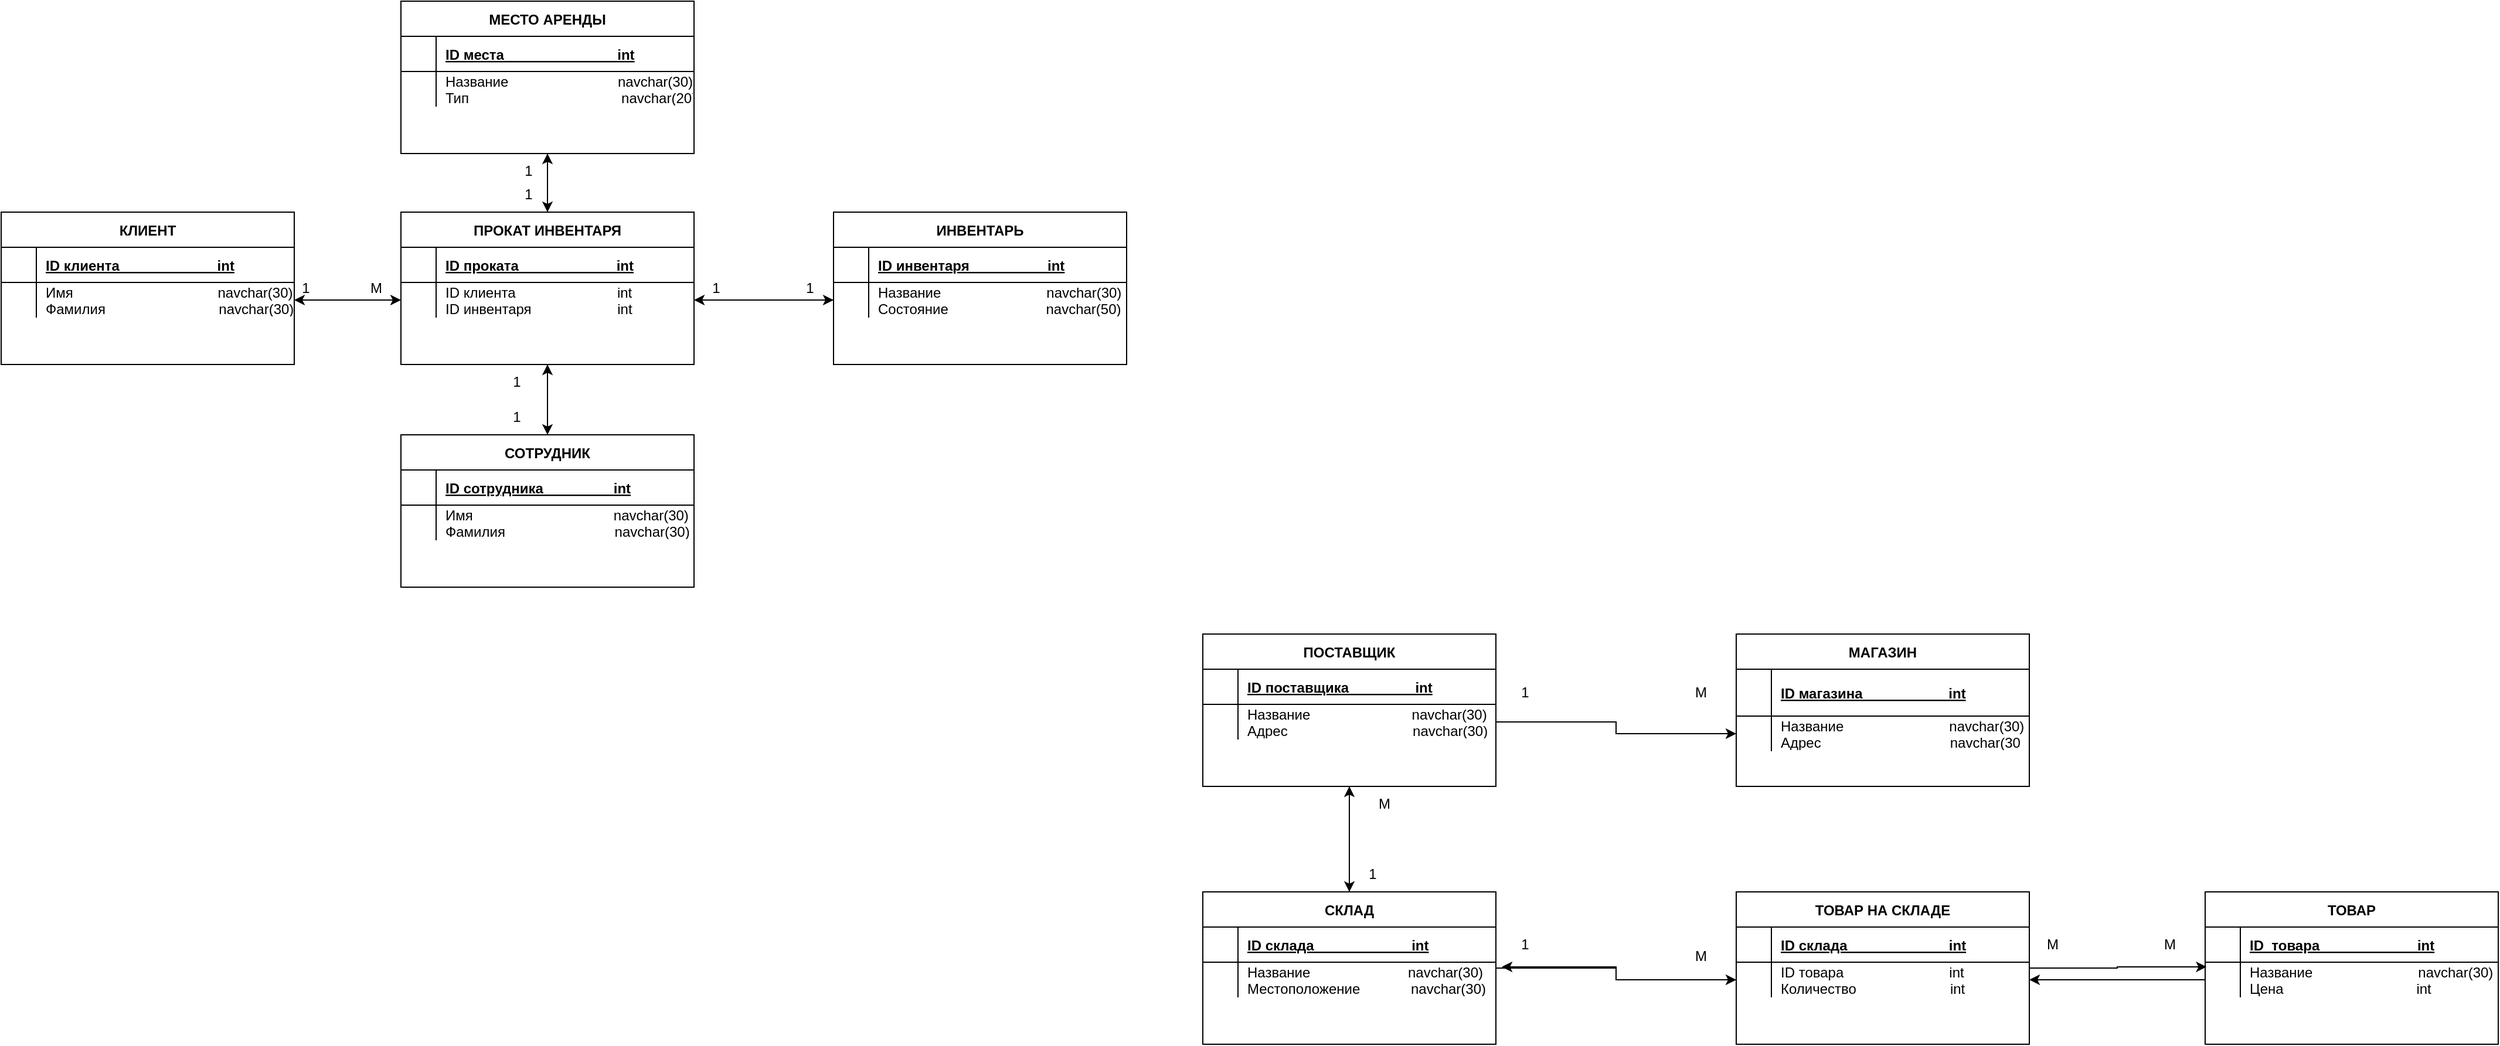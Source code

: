 <mxfile version="23.1.5" type="github">
  <diagram id="R2lEEEUBdFMjLlhIrx00" name="Page-1">
    <mxGraphModel dx="1222" dy="715" grid="1" gridSize="10" guides="1" tooltips="1" connect="1" arrows="1" fold="1" page="1" pageScale="1" pageWidth="850" pageHeight="1100" math="0" shadow="0" extFonts="Permanent Marker^https://fonts.googleapis.com/css?family=Permanent+Marker">
      <root>
        <mxCell id="0" />
        <mxCell id="1" parent="0" />
        <mxCell id="Lk2fwv1BRLPmXmLJp0RR-31" style="edgeStyle=orthogonalEdgeStyle;rounded=0;orthogonalLoop=1;jettySize=auto;html=1;entryX=0.5;entryY=1;entryDx=0;entryDy=0;" edge="1" parent="1" source="C-vyLk0tnHw3VtMMgP7b-23" target="Lk2fwv1BRLPmXmLJp0RR-22">
          <mxGeometry relative="1" as="geometry" />
        </mxCell>
        <mxCell id="Lk2fwv1BRLPmXmLJp0RR-32" style="edgeStyle=orthogonalEdgeStyle;rounded=0;orthogonalLoop=1;jettySize=auto;html=1;entryX=0.5;entryY=0;entryDx=0;entryDy=0;" edge="1" parent="1" source="C-vyLk0tnHw3VtMMgP7b-23" target="Lk2fwv1BRLPmXmLJp0RR-1">
          <mxGeometry relative="1" as="geometry" />
        </mxCell>
        <mxCell id="C-vyLk0tnHw3VtMMgP7b-23" value="ПРОКАТ ИНВЕНТАРЯ" style="shape=table;startSize=30;container=1;collapsible=1;childLayout=tableLayout;fixedRows=1;rowLines=0;fontStyle=1;align=center;resizeLast=1;" parent="1" vertex="1">
          <mxGeometry x="341" y="220" width="250" height="130" as="geometry" />
        </mxCell>
        <mxCell id="C-vyLk0tnHw3VtMMgP7b-24" value="" style="shape=partialRectangle;collapsible=0;dropTarget=0;pointerEvents=0;fillColor=none;points=[[0,0.5],[1,0.5]];portConstraint=eastwest;top=0;left=0;right=0;bottom=1;" parent="C-vyLk0tnHw3VtMMgP7b-23" vertex="1">
          <mxGeometry y="30" width="250" height="30" as="geometry" />
        </mxCell>
        <mxCell id="C-vyLk0tnHw3VtMMgP7b-25" value="" style="shape=partialRectangle;overflow=hidden;connectable=0;fillColor=none;top=0;left=0;bottom=0;right=0;fontStyle=1;" parent="C-vyLk0tnHw3VtMMgP7b-24" vertex="1">
          <mxGeometry width="30" height="30" as="geometry">
            <mxRectangle width="30" height="30" as="alternateBounds" />
          </mxGeometry>
        </mxCell>
        <mxCell id="C-vyLk0tnHw3VtMMgP7b-26" value="ID проката                         int" style="shape=partialRectangle;overflow=hidden;connectable=0;fillColor=none;top=0;left=0;bottom=0;right=0;align=left;spacingLeft=6;fontStyle=5;" parent="C-vyLk0tnHw3VtMMgP7b-24" vertex="1">
          <mxGeometry x="30" width="220" height="30" as="geometry">
            <mxRectangle width="220" height="30" as="alternateBounds" />
          </mxGeometry>
        </mxCell>
        <mxCell id="C-vyLk0tnHw3VtMMgP7b-27" value="" style="shape=partialRectangle;collapsible=0;dropTarget=0;pointerEvents=0;fillColor=none;points=[[0,0.5],[1,0.5]];portConstraint=eastwest;top=0;left=0;right=0;bottom=0;" parent="C-vyLk0tnHw3VtMMgP7b-23" vertex="1">
          <mxGeometry y="60" width="250" height="30" as="geometry" />
        </mxCell>
        <mxCell id="C-vyLk0tnHw3VtMMgP7b-28" value="" style="shape=partialRectangle;overflow=hidden;connectable=0;fillColor=none;top=0;left=0;bottom=0;right=0;" parent="C-vyLk0tnHw3VtMMgP7b-27" vertex="1">
          <mxGeometry width="30" height="30" as="geometry">
            <mxRectangle width="30" height="30" as="alternateBounds" />
          </mxGeometry>
        </mxCell>
        <mxCell id="C-vyLk0tnHw3VtMMgP7b-29" value="ID клиента                          int&#xa;ID инвентаря                      int&#xa;Дата начала                       date&#xa;Дата окончания                  date" style="shape=partialRectangle;overflow=hidden;connectable=0;fillColor=none;top=0;left=0;bottom=0;right=0;align=left;spacingLeft=6;" parent="C-vyLk0tnHw3VtMMgP7b-27" vertex="1">
          <mxGeometry x="30" width="220" height="30" as="geometry">
            <mxRectangle width="220" height="30" as="alternateBounds" />
          </mxGeometry>
        </mxCell>
        <mxCell id="Lk2fwv1BRLPmXmLJp0RR-36" style="edgeStyle=orthogonalEdgeStyle;rounded=0;orthogonalLoop=1;jettySize=auto;html=1;entryX=0.5;entryY=1;entryDx=0;entryDy=0;" edge="1" parent="1" source="Lk2fwv1BRLPmXmLJp0RR-1" target="C-vyLk0tnHw3VtMMgP7b-23">
          <mxGeometry relative="1" as="geometry" />
        </mxCell>
        <mxCell id="Lk2fwv1BRLPmXmLJp0RR-1" value="СОТРУДНИК" style="shape=table;startSize=30;container=1;collapsible=1;childLayout=tableLayout;fixedRows=1;rowLines=0;fontStyle=1;align=center;resizeLast=1;" vertex="1" parent="1">
          <mxGeometry x="341" y="410" width="250" height="130" as="geometry" />
        </mxCell>
        <mxCell id="Lk2fwv1BRLPmXmLJp0RR-2" value="" style="shape=partialRectangle;collapsible=0;dropTarget=0;pointerEvents=0;fillColor=none;points=[[0,0.5],[1,0.5]];portConstraint=eastwest;top=0;left=0;right=0;bottom=1;" vertex="1" parent="Lk2fwv1BRLPmXmLJp0RR-1">
          <mxGeometry y="30" width="250" height="30" as="geometry" />
        </mxCell>
        <mxCell id="Lk2fwv1BRLPmXmLJp0RR-3" value="" style="shape=partialRectangle;overflow=hidden;connectable=0;fillColor=none;top=0;left=0;bottom=0;right=0;fontStyle=1;" vertex="1" parent="Lk2fwv1BRLPmXmLJp0RR-2">
          <mxGeometry width="30" height="30" as="geometry">
            <mxRectangle width="30" height="30" as="alternateBounds" />
          </mxGeometry>
        </mxCell>
        <mxCell id="Lk2fwv1BRLPmXmLJp0RR-4" value="ID сотрудника                  int" style="shape=partialRectangle;overflow=hidden;connectable=0;fillColor=none;top=0;left=0;bottom=0;right=0;align=left;spacingLeft=6;fontStyle=5;" vertex="1" parent="Lk2fwv1BRLPmXmLJp0RR-2">
          <mxGeometry x="30" width="220" height="30" as="geometry">
            <mxRectangle width="220" height="30" as="alternateBounds" />
          </mxGeometry>
        </mxCell>
        <mxCell id="Lk2fwv1BRLPmXmLJp0RR-5" value="" style="shape=partialRectangle;collapsible=0;dropTarget=0;pointerEvents=0;fillColor=none;points=[[0,0.5],[1,0.5]];portConstraint=eastwest;top=0;left=0;right=0;bottom=0;" vertex="1" parent="Lk2fwv1BRLPmXmLJp0RR-1">
          <mxGeometry y="60" width="250" height="30" as="geometry" />
        </mxCell>
        <mxCell id="Lk2fwv1BRLPmXmLJp0RR-6" value="" style="shape=partialRectangle;overflow=hidden;connectable=0;fillColor=none;top=0;left=0;bottom=0;right=0;" vertex="1" parent="Lk2fwv1BRLPmXmLJp0RR-5">
          <mxGeometry width="30" height="30" as="geometry">
            <mxRectangle width="30" height="30" as="alternateBounds" />
          </mxGeometry>
        </mxCell>
        <mxCell id="Lk2fwv1BRLPmXmLJp0RR-7" value="Имя                                    navchar(30)&#xa;Фамилия                            navchar(30)&#xa;Должность                         navchar(50)&#xa;Телефон                             navchar(11)" style="shape=partialRectangle;overflow=hidden;connectable=0;fillColor=none;top=0;left=0;bottom=0;right=0;align=left;spacingLeft=6;" vertex="1" parent="Lk2fwv1BRLPmXmLJp0RR-5">
          <mxGeometry x="30" width="220" height="30" as="geometry">
            <mxRectangle width="220" height="30" as="alternateBounds" />
          </mxGeometry>
        </mxCell>
        <mxCell id="Lk2fwv1BRLPmXmLJp0RR-8" value="ИНВЕНТАРЬ" style="shape=table;startSize=30;container=1;collapsible=1;childLayout=tableLayout;fixedRows=1;rowLines=0;fontStyle=1;align=center;resizeLast=1;" vertex="1" parent="1">
          <mxGeometry x="710" y="220" width="250" height="130" as="geometry" />
        </mxCell>
        <mxCell id="Lk2fwv1BRLPmXmLJp0RR-9" value="" style="shape=partialRectangle;collapsible=0;dropTarget=0;pointerEvents=0;fillColor=none;points=[[0,0.5],[1,0.5]];portConstraint=eastwest;top=0;left=0;right=0;bottom=1;" vertex="1" parent="Lk2fwv1BRLPmXmLJp0RR-8">
          <mxGeometry y="30" width="250" height="30" as="geometry" />
        </mxCell>
        <mxCell id="Lk2fwv1BRLPmXmLJp0RR-10" value="" style="shape=partialRectangle;overflow=hidden;connectable=0;fillColor=none;top=0;left=0;bottom=0;right=0;fontStyle=1;" vertex="1" parent="Lk2fwv1BRLPmXmLJp0RR-9">
          <mxGeometry width="30" height="30" as="geometry">
            <mxRectangle width="30" height="30" as="alternateBounds" />
          </mxGeometry>
        </mxCell>
        <mxCell id="Lk2fwv1BRLPmXmLJp0RR-11" value="ID инвентаря                    int" style="shape=partialRectangle;overflow=hidden;connectable=0;fillColor=none;top=0;left=0;bottom=0;right=0;align=left;spacingLeft=6;fontStyle=5;" vertex="1" parent="Lk2fwv1BRLPmXmLJp0RR-9">
          <mxGeometry x="30" width="220" height="30" as="geometry">
            <mxRectangle width="220" height="30" as="alternateBounds" />
          </mxGeometry>
        </mxCell>
        <mxCell id="Lk2fwv1BRLPmXmLJp0RR-12" value="" style="shape=partialRectangle;collapsible=0;dropTarget=0;pointerEvents=0;fillColor=none;points=[[0,0.5],[1,0.5]];portConstraint=eastwest;top=0;left=0;right=0;bottom=0;" vertex="1" parent="Lk2fwv1BRLPmXmLJp0RR-8">
          <mxGeometry y="60" width="250" height="30" as="geometry" />
        </mxCell>
        <mxCell id="Lk2fwv1BRLPmXmLJp0RR-13" value="" style="shape=partialRectangle;overflow=hidden;connectable=0;fillColor=none;top=0;left=0;bottom=0;right=0;" vertex="1" parent="Lk2fwv1BRLPmXmLJp0RR-12">
          <mxGeometry width="30" height="30" as="geometry">
            <mxRectangle width="30" height="30" as="alternateBounds" />
          </mxGeometry>
        </mxCell>
        <mxCell id="Lk2fwv1BRLPmXmLJp0RR-14" value="Название                           navchar(30)&#xa;Состояние                         navchar(50)&#xa;Стоимость                         int" style="shape=partialRectangle;overflow=hidden;connectable=0;fillColor=none;top=0;left=0;bottom=0;right=0;align=left;spacingLeft=6;" vertex="1" parent="Lk2fwv1BRLPmXmLJp0RR-12">
          <mxGeometry x="30" width="220" height="30" as="geometry">
            <mxRectangle width="220" height="30" as="alternateBounds" />
          </mxGeometry>
        </mxCell>
        <mxCell id="Lk2fwv1BRLPmXmLJp0RR-15" value="КЛИЕНТ" style="shape=table;startSize=30;container=1;collapsible=1;childLayout=tableLayout;fixedRows=1;rowLines=0;fontStyle=1;align=center;resizeLast=1;" vertex="1" parent="1">
          <mxGeometry y="220" width="250" height="130" as="geometry" />
        </mxCell>
        <mxCell id="Lk2fwv1BRLPmXmLJp0RR-16" value="" style="shape=partialRectangle;collapsible=0;dropTarget=0;pointerEvents=0;fillColor=none;points=[[0,0.5],[1,0.5]];portConstraint=eastwest;top=0;left=0;right=0;bottom=1;" vertex="1" parent="Lk2fwv1BRLPmXmLJp0RR-15">
          <mxGeometry y="30" width="250" height="30" as="geometry" />
        </mxCell>
        <mxCell id="Lk2fwv1BRLPmXmLJp0RR-17" value="" style="shape=partialRectangle;overflow=hidden;connectable=0;fillColor=none;top=0;left=0;bottom=0;right=0;fontStyle=1;" vertex="1" parent="Lk2fwv1BRLPmXmLJp0RR-16">
          <mxGeometry width="30" height="30" as="geometry">
            <mxRectangle width="30" height="30" as="alternateBounds" />
          </mxGeometry>
        </mxCell>
        <mxCell id="Lk2fwv1BRLPmXmLJp0RR-18" value="ID клиента                         int" style="shape=partialRectangle;overflow=hidden;connectable=0;fillColor=none;top=0;left=0;bottom=0;right=0;align=left;spacingLeft=6;fontStyle=5;" vertex="1" parent="Lk2fwv1BRLPmXmLJp0RR-16">
          <mxGeometry x="30" width="220" height="30" as="geometry">
            <mxRectangle width="220" height="30" as="alternateBounds" />
          </mxGeometry>
        </mxCell>
        <mxCell id="Lk2fwv1BRLPmXmLJp0RR-19" value="" style="shape=partialRectangle;collapsible=0;dropTarget=0;pointerEvents=0;fillColor=none;points=[[0,0.5],[1,0.5]];portConstraint=eastwest;top=0;left=0;right=0;bottom=0;" vertex="1" parent="Lk2fwv1BRLPmXmLJp0RR-15">
          <mxGeometry y="60" width="250" height="30" as="geometry" />
        </mxCell>
        <mxCell id="Lk2fwv1BRLPmXmLJp0RR-20" value="" style="shape=partialRectangle;overflow=hidden;connectable=0;fillColor=none;top=0;left=0;bottom=0;right=0;" vertex="1" parent="Lk2fwv1BRLPmXmLJp0RR-19">
          <mxGeometry width="30" height="30" as="geometry">
            <mxRectangle width="30" height="30" as="alternateBounds" />
          </mxGeometry>
        </mxCell>
        <mxCell id="Lk2fwv1BRLPmXmLJp0RR-21" value="Имя                                     navchar(30)&#xa;Фамилия                             navchar(30)&#xa;Адрес                                  navchar(30)&#xa;Телефон                              navchar(11)" style="shape=partialRectangle;overflow=hidden;connectable=0;fillColor=none;top=0;left=0;bottom=0;right=0;align=left;spacingLeft=6;" vertex="1" parent="Lk2fwv1BRLPmXmLJp0RR-19">
          <mxGeometry x="30" width="220" height="30" as="geometry">
            <mxRectangle width="220" height="30" as="alternateBounds" />
          </mxGeometry>
        </mxCell>
        <mxCell id="Lk2fwv1BRLPmXmLJp0RR-34" style="edgeStyle=orthogonalEdgeStyle;rounded=0;orthogonalLoop=1;jettySize=auto;html=1;exitX=0.5;exitY=1;exitDx=0;exitDy=0;" edge="1" parent="1" source="Lk2fwv1BRLPmXmLJp0RR-22">
          <mxGeometry relative="1" as="geometry">
            <mxPoint x="466" y="220" as="targetPoint" />
          </mxGeometry>
        </mxCell>
        <mxCell id="Lk2fwv1BRLPmXmLJp0RR-22" value="МЕСТО АРЕНДЫ" style="shape=table;startSize=30;container=1;collapsible=1;childLayout=tableLayout;fixedRows=1;rowLines=0;fontStyle=1;align=center;resizeLast=1;" vertex="1" parent="1">
          <mxGeometry x="341" y="40" width="250" height="130" as="geometry" />
        </mxCell>
        <mxCell id="Lk2fwv1BRLPmXmLJp0RR-23" value="" style="shape=partialRectangle;collapsible=0;dropTarget=0;pointerEvents=0;fillColor=none;points=[[0,0.5],[1,0.5]];portConstraint=eastwest;top=0;left=0;right=0;bottom=1;" vertex="1" parent="Lk2fwv1BRLPmXmLJp0RR-22">
          <mxGeometry y="30" width="250" height="30" as="geometry" />
        </mxCell>
        <mxCell id="Lk2fwv1BRLPmXmLJp0RR-24" value="" style="shape=partialRectangle;overflow=hidden;connectable=0;fillColor=none;top=0;left=0;bottom=0;right=0;fontStyle=1;" vertex="1" parent="Lk2fwv1BRLPmXmLJp0RR-23">
          <mxGeometry width="30" height="30" as="geometry">
            <mxRectangle width="30" height="30" as="alternateBounds" />
          </mxGeometry>
        </mxCell>
        <mxCell id="Lk2fwv1BRLPmXmLJp0RR-25" value="ID места                             int" style="shape=partialRectangle;overflow=hidden;connectable=0;fillColor=none;top=0;left=0;bottom=0;right=0;align=left;spacingLeft=6;fontStyle=5;" vertex="1" parent="Lk2fwv1BRLPmXmLJp0RR-23">
          <mxGeometry x="30" width="220" height="30" as="geometry">
            <mxRectangle width="220" height="30" as="alternateBounds" />
          </mxGeometry>
        </mxCell>
        <mxCell id="Lk2fwv1BRLPmXmLJp0RR-26" value="" style="shape=partialRectangle;collapsible=0;dropTarget=0;pointerEvents=0;fillColor=none;points=[[0,0.5],[1,0.5]];portConstraint=eastwest;top=0;left=0;right=0;bottom=0;" vertex="1" parent="Lk2fwv1BRLPmXmLJp0RR-22">
          <mxGeometry y="60" width="250" height="30" as="geometry" />
        </mxCell>
        <mxCell id="Lk2fwv1BRLPmXmLJp0RR-27" value="" style="shape=partialRectangle;overflow=hidden;connectable=0;fillColor=none;top=0;left=0;bottom=0;right=0;" vertex="1" parent="Lk2fwv1BRLPmXmLJp0RR-26">
          <mxGeometry width="30" height="30" as="geometry">
            <mxRectangle width="30" height="30" as="alternateBounds" />
          </mxGeometry>
        </mxCell>
        <mxCell id="Lk2fwv1BRLPmXmLJp0RR-28" value="Название                            navchar(30)&#xa;Тип                                       navchar(20)&#xa;Стоимость аренды              int" style="shape=partialRectangle;overflow=hidden;connectable=0;fillColor=none;top=0;left=0;bottom=0;right=0;align=left;spacingLeft=6;" vertex="1" parent="Lk2fwv1BRLPmXmLJp0RR-26">
          <mxGeometry x="30" width="220" height="30" as="geometry">
            <mxRectangle width="220" height="30" as="alternateBounds" />
          </mxGeometry>
        </mxCell>
        <mxCell id="Lk2fwv1BRLPmXmLJp0RR-29" style="edgeStyle=orthogonalEdgeStyle;rounded=0;orthogonalLoop=1;jettySize=auto;html=1;entryX=0;entryY=0.5;entryDx=0;entryDy=0;" edge="1" parent="1" source="Lk2fwv1BRLPmXmLJp0RR-19" target="C-vyLk0tnHw3VtMMgP7b-27">
          <mxGeometry relative="1" as="geometry" />
        </mxCell>
        <mxCell id="Lk2fwv1BRLPmXmLJp0RR-30" style="edgeStyle=orthogonalEdgeStyle;rounded=0;orthogonalLoop=1;jettySize=auto;html=1;" edge="1" parent="1" source="C-vyLk0tnHw3VtMMgP7b-27" target="Lk2fwv1BRLPmXmLJp0RR-12">
          <mxGeometry relative="1" as="geometry" />
        </mxCell>
        <mxCell id="Lk2fwv1BRLPmXmLJp0RR-33" style="edgeStyle=orthogonalEdgeStyle;rounded=0;orthogonalLoop=1;jettySize=auto;html=1;entryX=1;entryY=0.5;entryDx=0;entryDy=0;" edge="1" parent="1" source="C-vyLk0tnHw3VtMMgP7b-27" target="Lk2fwv1BRLPmXmLJp0RR-19">
          <mxGeometry relative="1" as="geometry" />
        </mxCell>
        <mxCell id="Lk2fwv1BRLPmXmLJp0RR-35" style="edgeStyle=orthogonalEdgeStyle;rounded=0;orthogonalLoop=1;jettySize=auto;html=1;entryX=1;entryY=0.5;entryDx=0;entryDy=0;" edge="1" parent="1" source="Lk2fwv1BRLPmXmLJp0RR-12" target="C-vyLk0tnHw3VtMMgP7b-27">
          <mxGeometry relative="1" as="geometry" />
        </mxCell>
        <mxCell id="Lk2fwv1BRLPmXmLJp0RR-83" style="edgeStyle=orthogonalEdgeStyle;rounded=0;orthogonalLoop=1;jettySize=auto;html=1;entryX=0.5;entryY=0;entryDx=0;entryDy=0;" edge="1" parent="1" source="Lk2fwv1BRLPmXmLJp0RR-44" target="Lk2fwv1BRLPmXmLJp0RR-58">
          <mxGeometry relative="1" as="geometry" />
        </mxCell>
        <mxCell id="Lk2fwv1BRLPmXmLJp0RR-44" value="ПОСТАВЩИК" style="shape=table;startSize=30;container=1;collapsible=1;childLayout=tableLayout;fixedRows=1;rowLines=0;fontStyle=1;align=center;resizeLast=1;" vertex="1" parent="1">
          <mxGeometry x="1025" y="580" width="250" height="130" as="geometry" />
        </mxCell>
        <mxCell id="Lk2fwv1BRLPmXmLJp0RR-45" value="" style="shape=partialRectangle;collapsible=0;dropTarget=0;pointerEvents=0;fillColor=none;points=[[0,0.5],[1,0.5]];portConstraint=eastwest;top=0;left=0;right=0;bottom=1;" vertex="1" parent="Lk2fwv1BRLPmXmLJp0RR-44">
          <mxGeometry y="30" width="250" height="30" as="geometry" />
        </mxCell>
        <mxCell id="Lk2fwv1BRLPmXmLJp0RR-46" value="" style="shape=partialRectangle;overflow=hidden;connectable=0;fillColor=none;top=0;left=0;bottom=0;right=0;fontStyle=1;" vertex="1" parent="Lk2fwv1BRLPmXmLJp0RR-45">
          <mxGeometry width="30" height="30" as="geometry">
            <mxRectangle width="30" height="30" as="alternateBounds" />
          </mxGeometry>
        </mxCell>
        <mxCell id="Lk2fwv1BRLPmXmLJp0RR-47" value="ID поставщика                 int" style="shape=partialRectangle;overflow=hidden;connectable=0;fillColor=none;top=0;left=0;bottom=0;right=0;align=left;spacingLeft=6;fontStyle=5;" vertex="1" parent="Lk2fwv1BRLPmXmLJp0RR-45">
          <mxGeometry x="30" width="220" height="30" as="geometry">
            <mxRectangle width="220" height="30" as="alternateBounds" />
          </mxGeometry>
        </mxCell>
        <mxCell id="Lk2fwv1BRLPmXmLJp0RR-48" value="" style="shape=partialRectangle;collapsible=0;dropTarget=0;pointerEvents=0;fillColor=none;points=[[0,0.5],[1,0.5]];portConstraint=eastwest;top=0;left=0;right=0;bottom=0;" vertex="1" parent="Lk2fwv1BRLPmXmLJp0RR-44">
          <mxGeometry y="60" width="250" height="30" as="geometry" />
        </mxCell>
        <mxCell id="Lk2fwv1BRLPmXmLJp0RR-49" value="" style="shape=partialRectangle;overflow=hidden;connectable=0;fillColor=none;top=0;left=0;bottom=0;right=0;" vertex="1" parent="Lk2fwv1BRLPmXmLJp0RR-48">
          <mxGeometry width="30" height="30" as="geometry">
            <mxRectangle width="30" height="30" as="alternateBounds" />
          </mxGeometry>
        </mxCell>
        <mxCell id="Lk2fwv1BRLPmXmLJp0RR-50" value="Название                          navchar(30)&#xa;Адрес                                navchar(30)&#xa;Телефон                           navchar(11)" style="shape=partialRectangle;overflow=hidden;connectable=0;fillColor=none;top=0;left=0;bottom=0;right=0;align=left;spacingLeft=6;" vertex="1" parent="Lk2fwv1BRLPmXmLJp0RR-48">
          <mxGeometry x="30" width="220" height="30" as="geometry">
            <mxRectangle width="220" height="30" as="alternateBounds" />
          </mxGeometry>
        </mxCell>
        <mxCell id="Lk2fwv1BRLPmXmLJp0RR-51" value="МАГАЗИН" style="shape=table;startSize=30;container=1;collapsible=1;childLayout=tableLayout;fixedRows=1;rowLines=0;fontStyle=1;align=center;resizeLast=1;" vertex="1" parent="1">
          <mxGeometry x="1480" y="580" width="250" height="130" as="geometry" />
        </mxCell>
        <mxCell id="Lk2fwv1BRLPmXmLJp0RR-52" value="" style="shape=partialRectangle;collapsible=0;dropTarget=0;pointerEvents=0;fillColor=none;points=[[0,0.5],[1,0.5]];portConstraint=eastwest;top=0;left=0;right=0;bottom=1;" vertex="1" parent="Lk2fwv1BRLPmXmLJp0RR-51">
          <mxGeometry y="30" width="250" height="40" as="geometry" />
        </mxCell>
        <mxCell id="Lk2fwv1BRLPmXmLJp0RR-53" value="" style="shape=partialRectangle;overflow=hidden;connectable=0;fillColor=none;top=0;left=0;bottom=0;right=0;fontStyle=1;" vertex="1" parent="Lk2fwv1BRLPmXmLJp0RR-52">
          <mxGeometry width="30" height="40" as="geometry">
            <mxRectangle width="30" height="40" as="alternateBounds" />
          </mxGeometry>
        </mxCell>
        <mxCell id="Lk2fwv1BRLPmXmLJp0RR-54" value="ID магазина                      int" style="shape=partialRectangle;overflow=hidden;connectable=0;fillColor=none;top=0;left=0;bottom=0;right=0;align=left;spacingLeft=6;fontStyle=5;" vertex="1" parent="Lk2fwv1BRLPmXmLJp0RR-52">
          <mxGeometry x="30" width="220" height="40" as="geometry">
            <mxRectangle width="220" height="40" as="alternateBounds" />
          </mxGeometry>
        </mxCell>
        <mxCell id="Lk2fwv1BRLPmXmLJp0RR-55" value="" style="shape=partialRectangle;collapsible=0;dropTarget=0;pointerEvents=0;fillColor=none;points=[[0,0.5],[1,0.5]];portConstraint=eastwest;top=0;left=0;right=0;bottom=0;" vertex="1" parent="Lk2fwv1BRLPmXmLJp0RR-51">
          <mxGeometry y="70" width="250" height="30" as="geometry" />
        </mxCell>
        <mxCell id="Lk2fwv1BRLPmXmLJp0RR-56" value="" style="shape=partialRectangle;overflow=hidden;connectable=0;fillColor=none;top=0;left=0;bottom=0;right=0;" vertex="1" parent="Lk2fwv1BRLPmXmLJp0RR-55">
          <mxGeometry width="30" height="30" as="geometry">
            <mxRectangle width="30" height="30" as="alternateBounds" />
          </mxGeometry>
        </mxCell>
        <mxCell id="Lk2fwv1BRLPmXmLJp0RR-57" value="Название                           navchar(30)&#xa;Адрес                                 navchar(30&#xa;Номер телефона              navchar(11)" style="shape=partialRectangle;overflow=hidden;connectable=0;fillColor=none;top=0;left=0;bottom=0;right=0;align=left;spacingLeft=6;" vertex="1" parent="Lk2fwv1BRLPmXmLJp0RR-55">
          <mxGeometry x="30" width="220" height="30" as="geometry">
            <mxRectangle width="220" height="30" as="alternateBounds" />
          </mxGeometry>
        </mxCell>
        <mxCell id="Lk2fwv1BRLPmXmLJp0RR-81" style="edgeStyle=orthogonalEdgeStyle;rounded=0;orthogonalLoop=1;jettySize=auto;html=1;entryX=0;entryY=0.5;entryDx=0;entryDy=0;" edge="1" parent="1" source="Lk2fwv1BRLPmXmLJp0RR-58" target="Lk2fwv1BRLPmXmLJp0RR-69">
          <mxGeometry relative="1" as="geometry" />
        </mxCell>
        <mxCell id="Lk2fwv1BRLPmXmLJp0RR-84" style="edgeStyle=orthogonalEdgeStyle;rounded=0;orthogonalLoop=1;jettySize=auto;html=1;entryX=0.5;entryY=1;entryDx=0;entryDy=0;" edge="1" parent="1" source="Lk2fwv1BRLPmXmLJp0RR-58" target="Lk2fwv1BRLPmXmLJp0RR-44">
          <mxGeometry relative="1" as="geometry" />
        </mxCell>
        <mxCell id="Lk2fwv1BRLPmXmLJp0RR-58" value="СКЛАД" style="shape=table;startSize=30;container=1;collapsible=1;childLayout=tableLayout;fixedRows=1;rowLines=0;fontStyle=1;align=center;resizeLast=1;" vertex="1" parent="1">
          <mxGeometry x="1025" y="800" width="250" height="130" as="geometry" />
        </mxCell>
        <mxCell id="Lk2fwv1BRLPmXmLJp0RR-59" value="" style="shape=partialRectangle;collapsible=0;dropTarget=0;pointerEvents=0;fillColor=none;points=[[0,0.5],[1,0.5]];portConstraint=eastwest;top=0;left=0;right=0;bottom=1;" vertex="1" parent="Lk2fwv1BRLPmXmLJp0RR-58">
          <mxGeometry y="30" width="250" height="30" as="geometry" />
        </mxCell>
        <mxCell id="Lk2fwv1BRLPmXmLJp0RR-60" value="" style="shape=partialRectangle;overflow=hidden;connectable=0;fillColor=none;top=0;left=0;bottom=0;right=0;fontStyle=1;" vertex="1" parent="Lk2fwv1BRLPmXmLJp0RR-59">
          <mxGeometry width="30" height="30" as="geometry">
            <mxRectangle width="30" height="30" as="alternateBounds" />
          </mxGeometry>
        </mxCell>
        <mxCell id="Lk2fwv1BRLPmXmLJp0RR-61" value="ID склада                         int" style="shape=partialRectangle;overflow=hidden;connectable=0;fillColor=none;top=0;left=0;bottom=0;right=0;align=left;spacingLeft=6;fontStyle=5;" vertex="1" parent="Lk2fwv1BRLPmXmLJp0RR-59">
          <mxGeometry x="30" width="220" height="30" as="geometry">
            <mxRectangle width="220" height="30" as="alternateBounds" />
          </mxGeometry>
        </mxCell>
        <mxCell id="Lk2fwv1BRLPmXmLJp0RR-62" value="" style="shape=partialRectangle;collapsible=0;dropTarget=0;pointerEvents=0;fillColor=none;points=[[0,0.5],[1,0.5]];portConstraint=eastwest;top=0;left=0;right=0;bottom=0;" vertex="1" parent="Lk2fwv1BRLPmXmLJp0RR-58">
          <mxGeometry y="60" width="250" height="30" as="geometry" />
        </mxCell>
        <mxCell id="Lk2fwv1BRLPmXmLJp0RR-63" value="" style="shape=partialRectangle;overflow=hidden;connectable=0;fillColor=none;top=0;left=0;bottom=0;right=0;" vertex="1" parent="Lk2fwv1BRLPmXmLJp0RR-62">
          <mxGeometry width="30" height="30" as="geometry">
            <mxRectangle width="30" height="30" as="alternateBounds" />
          </mxGeometry>
        </mxCell>
        <mxCell id="Lk2fwv1BRLPmXmLJp0RR-64" value="Название                         navchar(30)&#xa;Местоположение             navchar(30)&#xa;Плоащадь                        int&#xa;Тип склада                       navchar(30)&#xa;Контактное лицо             navchar(30)" style="shape=partialRectangle;overflow=hidden;connectable=0;fillColor=none;top=0;left=0;bottom=0;right=0;align=left;spacingLeft=6;" vertex="1" parent="Lk2fwv1BRLPmXmLJp0RR-62">
          <mxGeometry x="30" width="220" height="30" as="geometry">
            <mxRectangle width="220" height="30" as="alternateBounds" />
          </mxGeometry>
        </mxCell>
        <mxCell id="Lk2fwv1BRLPmXmLJp0RR-65" value="ТОВАР НА СКЛАДЕ" style="shape=table;startSize=30;container=1;collapsible=1;childLayout=tableLayout;fixedRows=1;rowLines=0;fontStyle=1;align=center;resizeLast=1;" vertex="1" parent="1">
          <mxGeometry x="1480" y="800" width="250" height="130" as="geometry" />
        </mxCell>
        <mxCell id="Lk2fwv1BRLPmXmLJp0RR-66" value="" style="shape=partialRectangle;collapsible=0;dropTarget=0;pointerEvents=0;fillColor=none;points=[[0,0.5],[1,0.5]];portConstraint=eastwest;top=0;left=0;right=0;bottom=1;" vertex="1" parent="Lk2fwv1BRLPmXmLJp0RR-65">
          <mxGeometry y="30" width="250" height="30" as="geometry" />
        </mxCell>
        <mxCell id="Lk2fwv1BRLPmXmLJp0RR-67" value="" style="shape=partialRectangle;overflow=hidden;connectable=0;fillColor=none;top=0;left=0;bottom=0;right=0;fontStyle=1;" vertex="1" parent="Lk2fwv1BRLPmXmLJp0RR-66">
          <mxGeometry width="30" height="30" as="geometry">
            <mxRectangle width="30" height="30" as="alternateBounds" />
          </mxGeometry>
        </mxCell>
        <mxCell id="Lk2fwv1BRLPmXmLJp0RR-68" value="ID склада                          int" style="shape=partialRectangle;overflow=hidden;connectable=0;fillColor=none;top=0;left=0;bottom=0;right=0;align=left;spacingLeft=6;fontStyle=5;" vertex="1" parent="Lk2fwv1BRLPmXmLJp0RR-66">
          <mxGeometry x="30" width="220" height="30" as="geometry">
            <mxRectangle width="220" height="30" as="alternateBounds" />
          </mxGeometry>
        </mxCell>
        <mxCell id="Lk2fwv1BRLPmXmLJp0RR-69" value="" style="shape=partialRectangle;collapsible=0;dropTarget=0;pointerEvents=0;fillColor=none;points=[[0,0.5],[1,0.5]];portConstraint=eastwest;top=0;left=0;right=0;bottom=0;" vertex="1" parent="Lk2fwv1BRLPmXmLJp0RR-65">
          <mxGeometry y="60" width="250" height="30" as="geometry" />
        </mxCell>
        <mxCell id="Lk2fwv1BRLPmXmLJp0RR-70" value="" style="shape=partialRectangle;overflow=hidden;connectable=0;fillColor=none;top=0;left=0;bottom=0;right=0;" vertex="1" parent="Lk2fwv1BRLPmXmLJp0RR-69">
          <mxGeometry width="30" height="30" as="geometry">
            <mxRectangle width="30" height="30" as="alternateBounds" />
          </mxGeometry>
        </mxCell>
        <mxCell id="Lk2fwv1BRLPmXmLJp0RR-71" value="ID товара                           int&#xa;Количество                        int&#xa;Срок годности                   date" style="shape=partialRectangle;overflow=hidden;connectable=0;fillColor=none;top=0;left=0;bottom=0;right=0;align=left;spacingLeft=6;" vertex="1" parent="Lk2fwv1BRLPmXmLJp0RR-69">
          <mxGeometry x="30" width="220" height="30" as="geometry">
            <mxRectangle width="220" height="30" as="alternateBounds" />
          </mxGeometry>
        </mxCell>
        <mxCell id="Lk2fwv1BRLPmXmLJp0RR-72" value="ТОВАР" style="shape=table;startSize=30;container=1;collapsible=1;childLayout=tableLayout;fixedRows=1;rowLines=0;fontStyle=1;align=center;resizeLast=1;" vertex="1" parent="1">
          <mxGeometry x="1880" y="800" width="250" height="130" as="geometry" />
        </mxCell>
        <mxCell id="Lk2fwv1BRLPmXmLJp0RR-73" value="" style="shape=partialRectangle;collapsible=0;dropTarget=0;pointerEvents=0;fillColor=none;points=[[0,0.5],[1,0.5]];portConstraint=eastwest;top=0;left=0;right=0;bottom=1;" vertex="1" parent="Lk2fwv1BRLPmXmLJp0RR-72">
          <mxGeometry y="30" width="250" height="30" as="geometry" />
        </mxCell>
        <mxCell id="Lk2fwv1BRLPmXmLJp0RR-74" value="" style="shape=partialRectangle;overflow=hidden;connectable=0;fillColor=none;top=0;left=0;bottom=0;right=0;fontStyle=1;" vertex="1" parent="Lk2fwv1BRLPmXmLJp0RR-73">
          <mxGeometry width="30" height="30" as="geometry">
            <mxRectangle width="30" height="30" as="alternateBounds" />
          </mxGeometry>
        </mxCell>
        <mxCell id="Lk2fwv1BRLPmXmLJp0RR-75" value="ID  товара                         int" style="shape=partialRectangle;overflow=hidden;connectable=0;fillColor=none;top=0;left=0;bottom=0;right=0;align=left;spacingLeft=6;fontStyle=5;" vertex="1" parent="Lk2fwv1BRLPmXmLJp0RR-73">
          <mxGeometry x="30" width="220" height="30" as="geometry">
            <mxRectangle width="220" height="30" as="alternateBounds" />
          </mxGeometry>
        </mxCell>
        <mxCell id="Lk2fwv1BRLPmXmLJp0RR-76" value="" style="shape=partialRectangle;collapsible=0;dropTarget=0;pointerEvents=0;fillColor=none;points=[[0,0.5],[1,0.5]];portConstraint=eastwest;top=0;left=0;right=0;bottom=0;" vertex="1" parent="Lk2fwv1BRLPmXmLJp0RR-72">
          <mxGeometry y="60" width="250" height="30" as="geometry" />
        </mxCell>
        <mxCell id="Lk2fwv1BRLPmXmLJp0RR-77" value="" style="shape=partialRectangle;overflow=hidden;connectable=0;fillColor=none;top=0;left=0;bottom=0;right=0;" vertex="1" parent="Lk2fwv1BRLPmXmLJp0RR-76">
          <mxGeometry width="30" height="30" as="geometry">
            <mxRectangle width="30" height="30" as="alternateBounds" />
          </mxGeometry>
        </mxCell>
        <mxCell id="Lk2fwv1BRLPmXmLJp0RR-78" value="Название                           navchar(30)&#xa;Цена                                  int&#xa;Категория                          navchar(30)" style="shape=partialRectangle;overflow=hidden;connectable=0;fillColor=none;top=0;left=0;bottom=0;right=0;align=left;spacingLeft=6;" vertex="1" parent="Lk2fwv1BRLPmXmLJp0RR-76">
          <mxGeometry x="30" width="220" height="30" as="geometry">
            <mxRectangle width="220" height="30" as="alternateBounds" />
          </mxGeometry>
        </mxCell>
        <mxCell id="Lk2fwv1BRLPmXmLJp0RR-82" style="edgeStyle=orthogonalEdgeStyle;rounded=0;orthogonalLoop=1;jettySize=auto;html=1;entryX=1.02;entryY=0.133;entryDx=0;entryDy=0;entryPerimeter=0;" edge="1" parent="1" source="Lk2fwv1BRLPmXmLJp0RR-69" target="Lk2fwv1BRLPmXmLJp0RR-62">
          <mxGeometry relative="1" as="geometry" />
        </mxCell>
        <mxCell id="Lk2fwv1BRLPmXmLJp0RR-85" style="edgeStyle=orthogonalEdgeStyle;rounded=0;orthogonalLoop=1;jettySize=auto;html=1;entryX=0.005;entryY=0.133;entryDx=0;entryDy=0;entryPerimeter=0;" edge="1" parent="1" source="Lk2fwv1BRLPmXmLJp0RR-65" target="Lk2fwv1BRLPmXmLJp0RR-76">
          <mxGeometry relative="1" as="geometry" />
        </mxCell>
        <mxCell id="Lk2fwv1BRLPmXmLJp0RR-86" style="edgeStyle=orthogonalEdgeStyle;rounded=0;orthogonalLoop=1;jettySize=auto;html=1;entryX=1;entryY=0.5;entryDx=0;entryDy=0;" edge="1" parent="1" source="Lk2fwv1BRLPmXmLJp0RR-76" target="Lk2fwv1BRLPmXmLJp0RR-69">
          <mxGeometry relative="1" as="geometry" />
        </mxCell>
        <mxCell id="Lk2fwv1BRLPmXmLJp0RR-87" value="1" style="text;html=1;align=center;verticalAlign=middle;whiteSpace=wrap;rounded=0;" vertex="1" parent="1">
          <mxGeometry x="230" y="270" width="60" height="30" as="geometry" />
        </mxCell>
        <mxCell id="Lk2fwv1BRLPmXmLJp0RR-88" value="М" style="text;html=1;align=center;verticalAlign=middle;whiteSpace=wrap;rounded=0;" vertex="1" parent="1">
          <mxGeometry x="290" y="270" width="60" height="30" as="geometry" />
        </mxCell>
        <mxCell id="Lk2fwv1BRLPmXmLJp0RR-89" value="1" style="text;html=1;align=center;verticalAlign=middle;whiteSpace=wrap;rounded=0;" vertex="1" parent="1">
          <mxGeometry x="420" y="190" width="60" height="30" as="geometry" />
        </mxCell>
        <mxCell id="Lk2fwv1BRLPmXmLJp0RR-90" value="1" style="text;html=1;align=center;verticalAlign=middle;whiteSpace=wrap;rounded=0;" vertex="1" parent="1">
          <mxGeometry x="420" y="170" width="60" height="30" as="geometry" />
        </mxCell>
        <mxCell id="Lk2fwv1BRLPmXmLJp0RR-91" value="1" style="text;html=1;align=center;verticalAlign=middle;whiteSpace=wrap;rounded=0;" vertex="1" parent="1">
          <mxGeometry x="580" y="270" width="60" height="30" as="geometry" />
        </mxCell>
        <mxCell id="Lk2fwv1BRLPmXmLJp0RR-92" value="1" style="text;html=1;align=center;verticalAlign=middle;whiteSpace=wrap;rounded=0;" vertex="1" parent="1">
          <mxGeometry x="660" y="270" width="60" height="30" as="geometry" />
        </mxCell>
        <mxCell id="Lk2fwv1BRLPmXmLJp0RR-93" value="1" style="text;html=1;align=center;verticalAlign=middle;whiteSpace=wrap;rounded=0;" vertex="1" parent="1">
          <mxGeometry x="410" y="350" width="60" height="30" as="geometry" />
        </mxCell>
        <mxCell id="Lk2fwv1BRLPmXmLJp0RR-94" value="1" style="text;html=1;align=center;verticalAlign=middle;whiteSpace=wrap;rounded=0;" vertex="1" parent="1">
          <mxGeometry x="410" y="380" width="60" height="30" as="geometry" />
        </mxCell>
        <mxCell id="Lk2fwv1BRLPmXmLJp0RR-95" value="М" style="text;html=1;align=center;verticalAlign=middle;whiteSpace=wrap;rounded=0;" vertex="1" parent="1">
          <mxGeometry x="1420" y="615" width="60" height="30" as="geometry" />
        </mxCell>
        <mxCell id="Lk2fwv1BRLPmXmLJp0RR-97" value="1" style="text;html=1;align=center;verticalAlign=middle;whiteSpace=wrap;rounded=0;" vertex="1" parent="1">
          <mxGeometry x="1270" y="615" width="60" height="30" as="geometry" />
        </mxCell>
        <mxCell id="Lk2fwv1BRLPmXmLJp0RR-98" style="edgeStyle=orthogonalEdgeStyle;rounded=0;orthogonalLoop=1;jettySize=auto;html=1;entryX=0;entryY=0.5;entryDx=0;entryDy=0;" edge="1" parent="1" source="Lk2fwv1BRLPmXmLJp0RR-48" target="Lk2fwv1BRLPmXmLJp0RR-55">
          <mxGeometry relative="1" as="geometry" />
        </mxCell>
        <mxCell id="Lk2fwv1BRLPmXmLJp0RR-99" value="1" style="text;html=1;align=center;verticalAlign=middle;whiteSpace=wrap;rounded=0;" vertex="1" parent="1">
          <mxGeometry x="1140" y="770" width="60" height="30" as="geometry" />
        </mxCell>
        <mxCell id="Lk2fwv1BRLPmXmLJp0RR-100" value="М" style="text;html=1;align=center;verticalAlign=middle;whiteSpace=wrap;rounded=0;" vertex="1" parent="1">
          <mxGeometry x="1150" y="710" width="60" height="30" as="geometry" />
        </mxCell>
        <mxCell id="Lk2fwv1BRLPmXmLJp0RR-101" value="1" style="text;html=1;align=center;verticalAlign=middle;whiteSpace=wrap;rounded=0;" vertex="1" parent="1">
          <mxGeometry x="1270" y="830" width="60" height="30" as="geometry" />
        </mxCell>
        <mxCell id="Lk2fwv1BRLPmXmLJp0RR-102" value="М" style="text;html=1;align=center;verticalAlign=middle;whiteSpace=wrap;rounded=0;" vertex="1" parent="1">
          <mxGeometry x="1420" y="840" width="60" height="30" as="geometry" />
        </mxCell>
        <mxCell id="Lk2fwv1BRLPmXmLJp0RR-103" value="М" style="text;html=1;align=center;verticalAlign=middle;whiteSpace=wrap;rounded=0;" vertex="1" parent="1">
          <mxGeometry x="1720" y="830" width="60" height="30" as="geometry" />
        </mxCell>
        <mxCell id="Lk2fwv1BRLPmXmLJp0RR-104" value="М" style="text;html=1;align=center;verticalAlign=middle;whiteSpace=wrap;rounded=0;" vertex="1" parent="1">
          <mxGeometry x="1820" y="830" width="60" height="30" as="geometry" />
        </mxCell>
      </root>
    </mxGraphModel>
  </diagram>
</mxfile>
